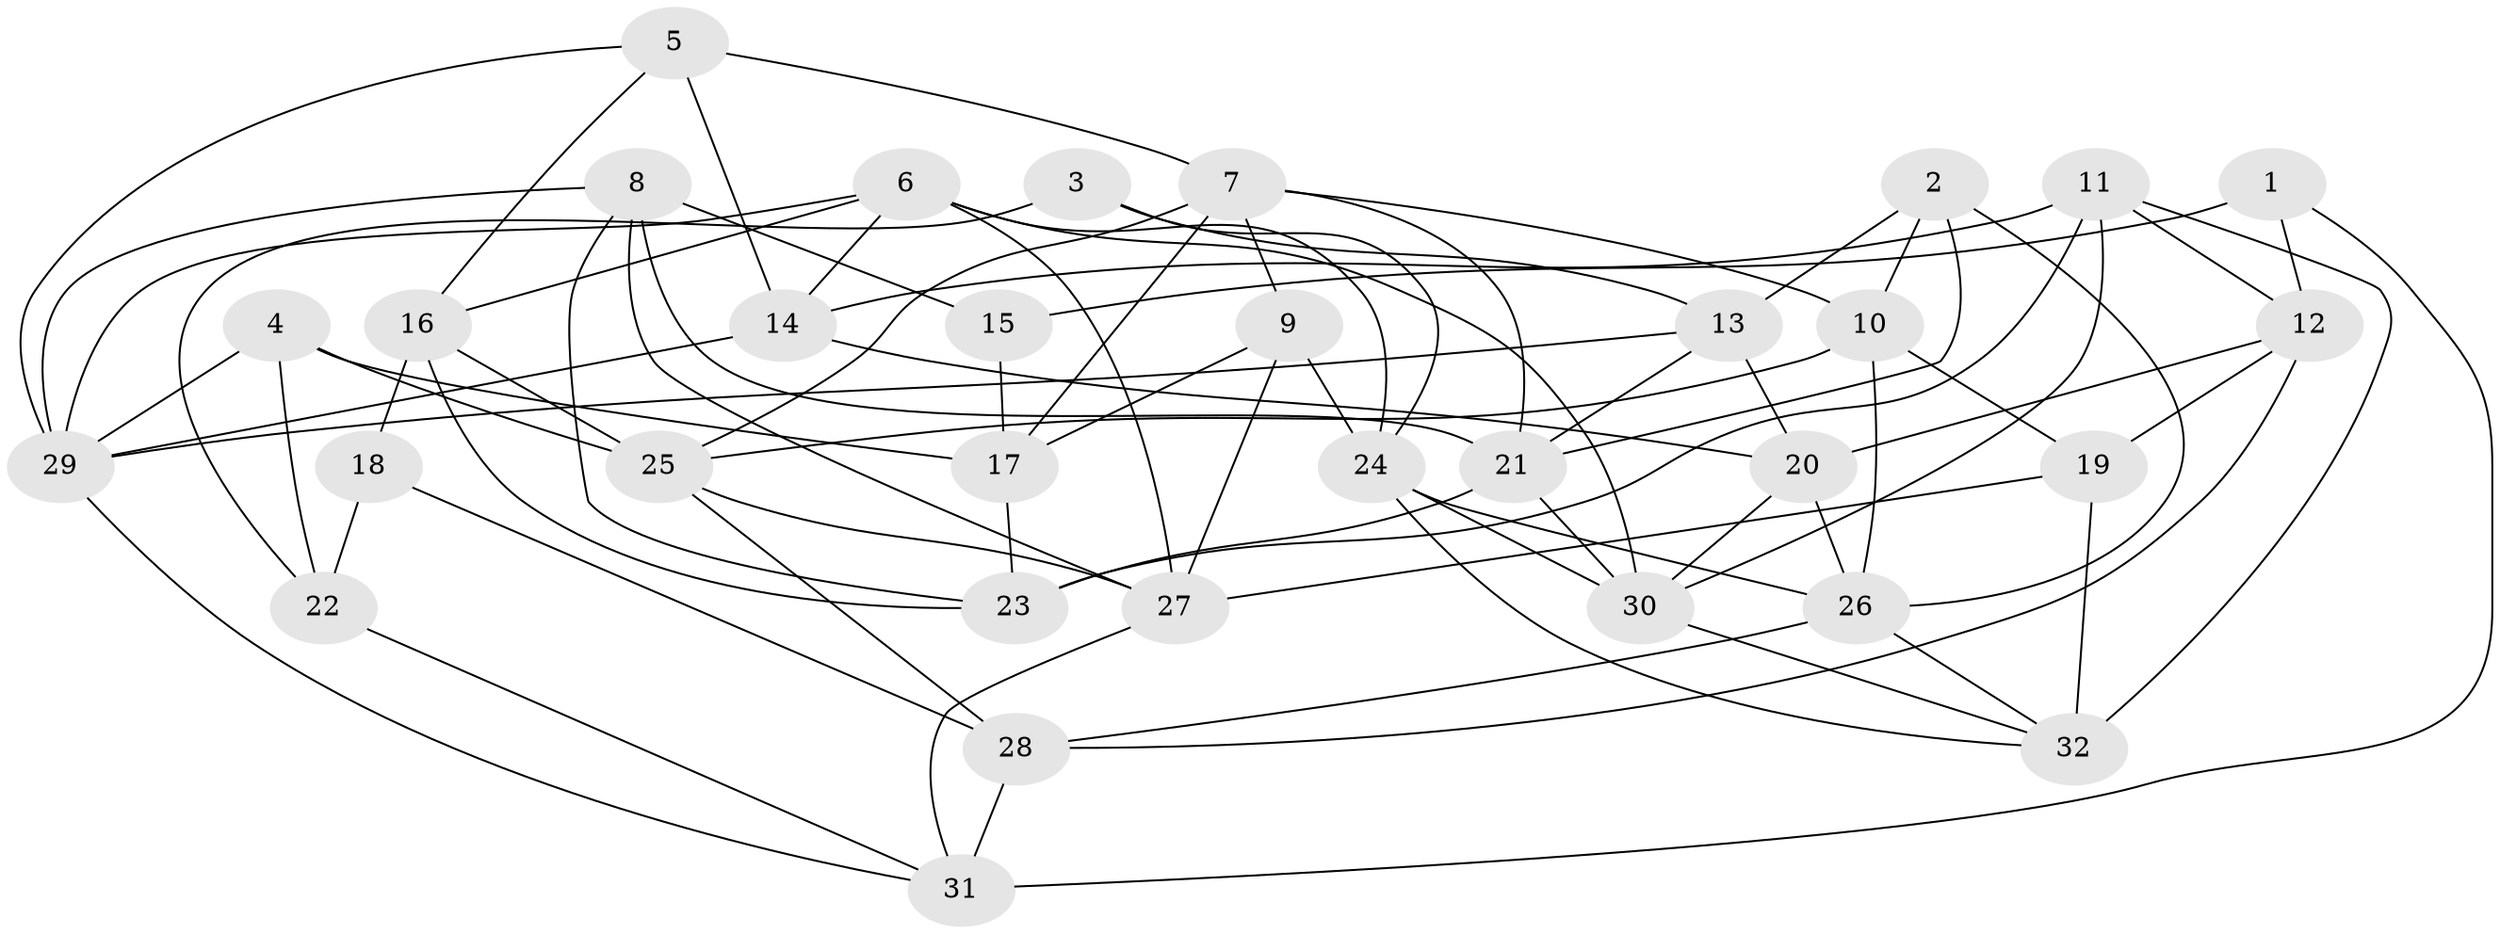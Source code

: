 // original degree distribution, {4: 1.0}
// Generated by graph-tools (version 1.1) at 2025/03/03/09/25 03:03:05]
// undirected, 32 vertices, 78 edges
graph export_dot {
graph [start="1"]
  node [color=gray90,style=filled];
  1;
  2;
  3;
  4;
  5;
  6;
  7;
  8;
  9;
  10;
  11;
  12;
  13;
  14;
  15;
  16;
  17;
  18;
  19;
  20;
  21;
  22;
  23;
  24;
  25;
  26;
  27;
  28;
  29;
  30;
  31;
  32;
  1 -- 12 [weight=1.0];
  1 -- 15 [weight=2.0];
  1 -- 31 [weight=1.0];
  2 -- 10 [weight=1.0];
  2 -- 13 [weight=1.0];
  2 -- 21 [weight=1.0];
  2 -- 26 [weight=1.0];
  3 -- 13 [weight=1.0];
  3 -- 22 [weight=2.0];
  3 -- 24 [weight=1.0];
  4 -- 17 [weight=1.0];
  4 -- 22 [weight=1.0];
  4 -- 25 [weight=1.0];
  4 -- 29 [weight=1.0];
  5 -- 7 [weight=1.0];
  5 -- 14 [weight=1.0];
  5 -- 16 [weight=1.0];
  5 -- 29 [weight=1.0];
  6 -- 14 [weight=1.0];
  6 -- 16 [weight=1.0];
  6 -- 24 [weight=1.0];
  6 -- 27 [weight=1.0];
  6 -- 29 [weight=1.0];
  6 -- 30 [weight=1.0];
  7 -- 9 [weight=1.0];
  7 -- 10 [weight=1.0];
  7 -- 17 [weight=1.0];
  7 -- 21 [weight=1.0];
  7 -- 25 [weight=1.0];
  8 -- 15 [weight=2.0];
  8 -- 21 [weight=1.0];
  8 -- 23 [weight=1.0];
  8 -- 27 [weight=1.0];
  8 -- 29 [weight=1.0];
  9 -- 17 [weight=1.0];
  9 -- 24 [weight=1.0];
  9 -- 27 [weight=1.0];
  10 -- 19 [weight=2.0];
  10 -- 25 [weight=1.0];
  10 -- 26 [weight=1.0];
  11 -- 12 [weight=1.0];
  11 -- 14 [weight=1.0];
  11 -- 23 [weight=2.0];
  11 -- 30 [weight=1.0];
  11 -- 32 [weight=1.0];
  12 -- 19 [weight=1.0];
  12 -- 20 [weight=1.0];
  12 -- 28 [weight=2.0];
  13 -- 20 [weight=1.0];
  13 -- 21 [weight=1.0];
  13 -- 29 [weight=2.0];
  14 -- 20 [weight=2.0];
  14 -- 29 [weight=1.0];
  15 -- 17 [weight=2.0];
  16 -- 18 [weight=2.0];
  16 -- 23 [weight=1.0];
  16 -- 25 [weight=1.0];
  17 -- 23 [weight=1.0];
  18 -- 22 [weight=2.0];
  18 -- 28 [weight=2.0];
  19 -- 27 [weight=1.0];
  19 -- 32 [weight=2.0];
  20 -- 26 [weight=1.0];
  20 -- 30 [weight=1.0];
  21 -- 23 [weight=1.0];
  21 -- 30 [weight=1.0];
  22 -- 31 [weight=1.0];
  24 -- 26 [weight=1.0];
  24 -- 30 [weight=1.0];
  24 -- 32 [weight=1.0];
  25 -- 27 [weight=1.0];
  25 -- 28 [weight=1.0];
  26 -- 28 [weight=1.0];
  26 -- 32 [weight=1.0];
  27 -- 31 [weight=1.0];
  28 -- 31 [weight=2.0];
  29 -- 31 [weight=1.0];
  30 -- 32 [weight=1.0];
}
